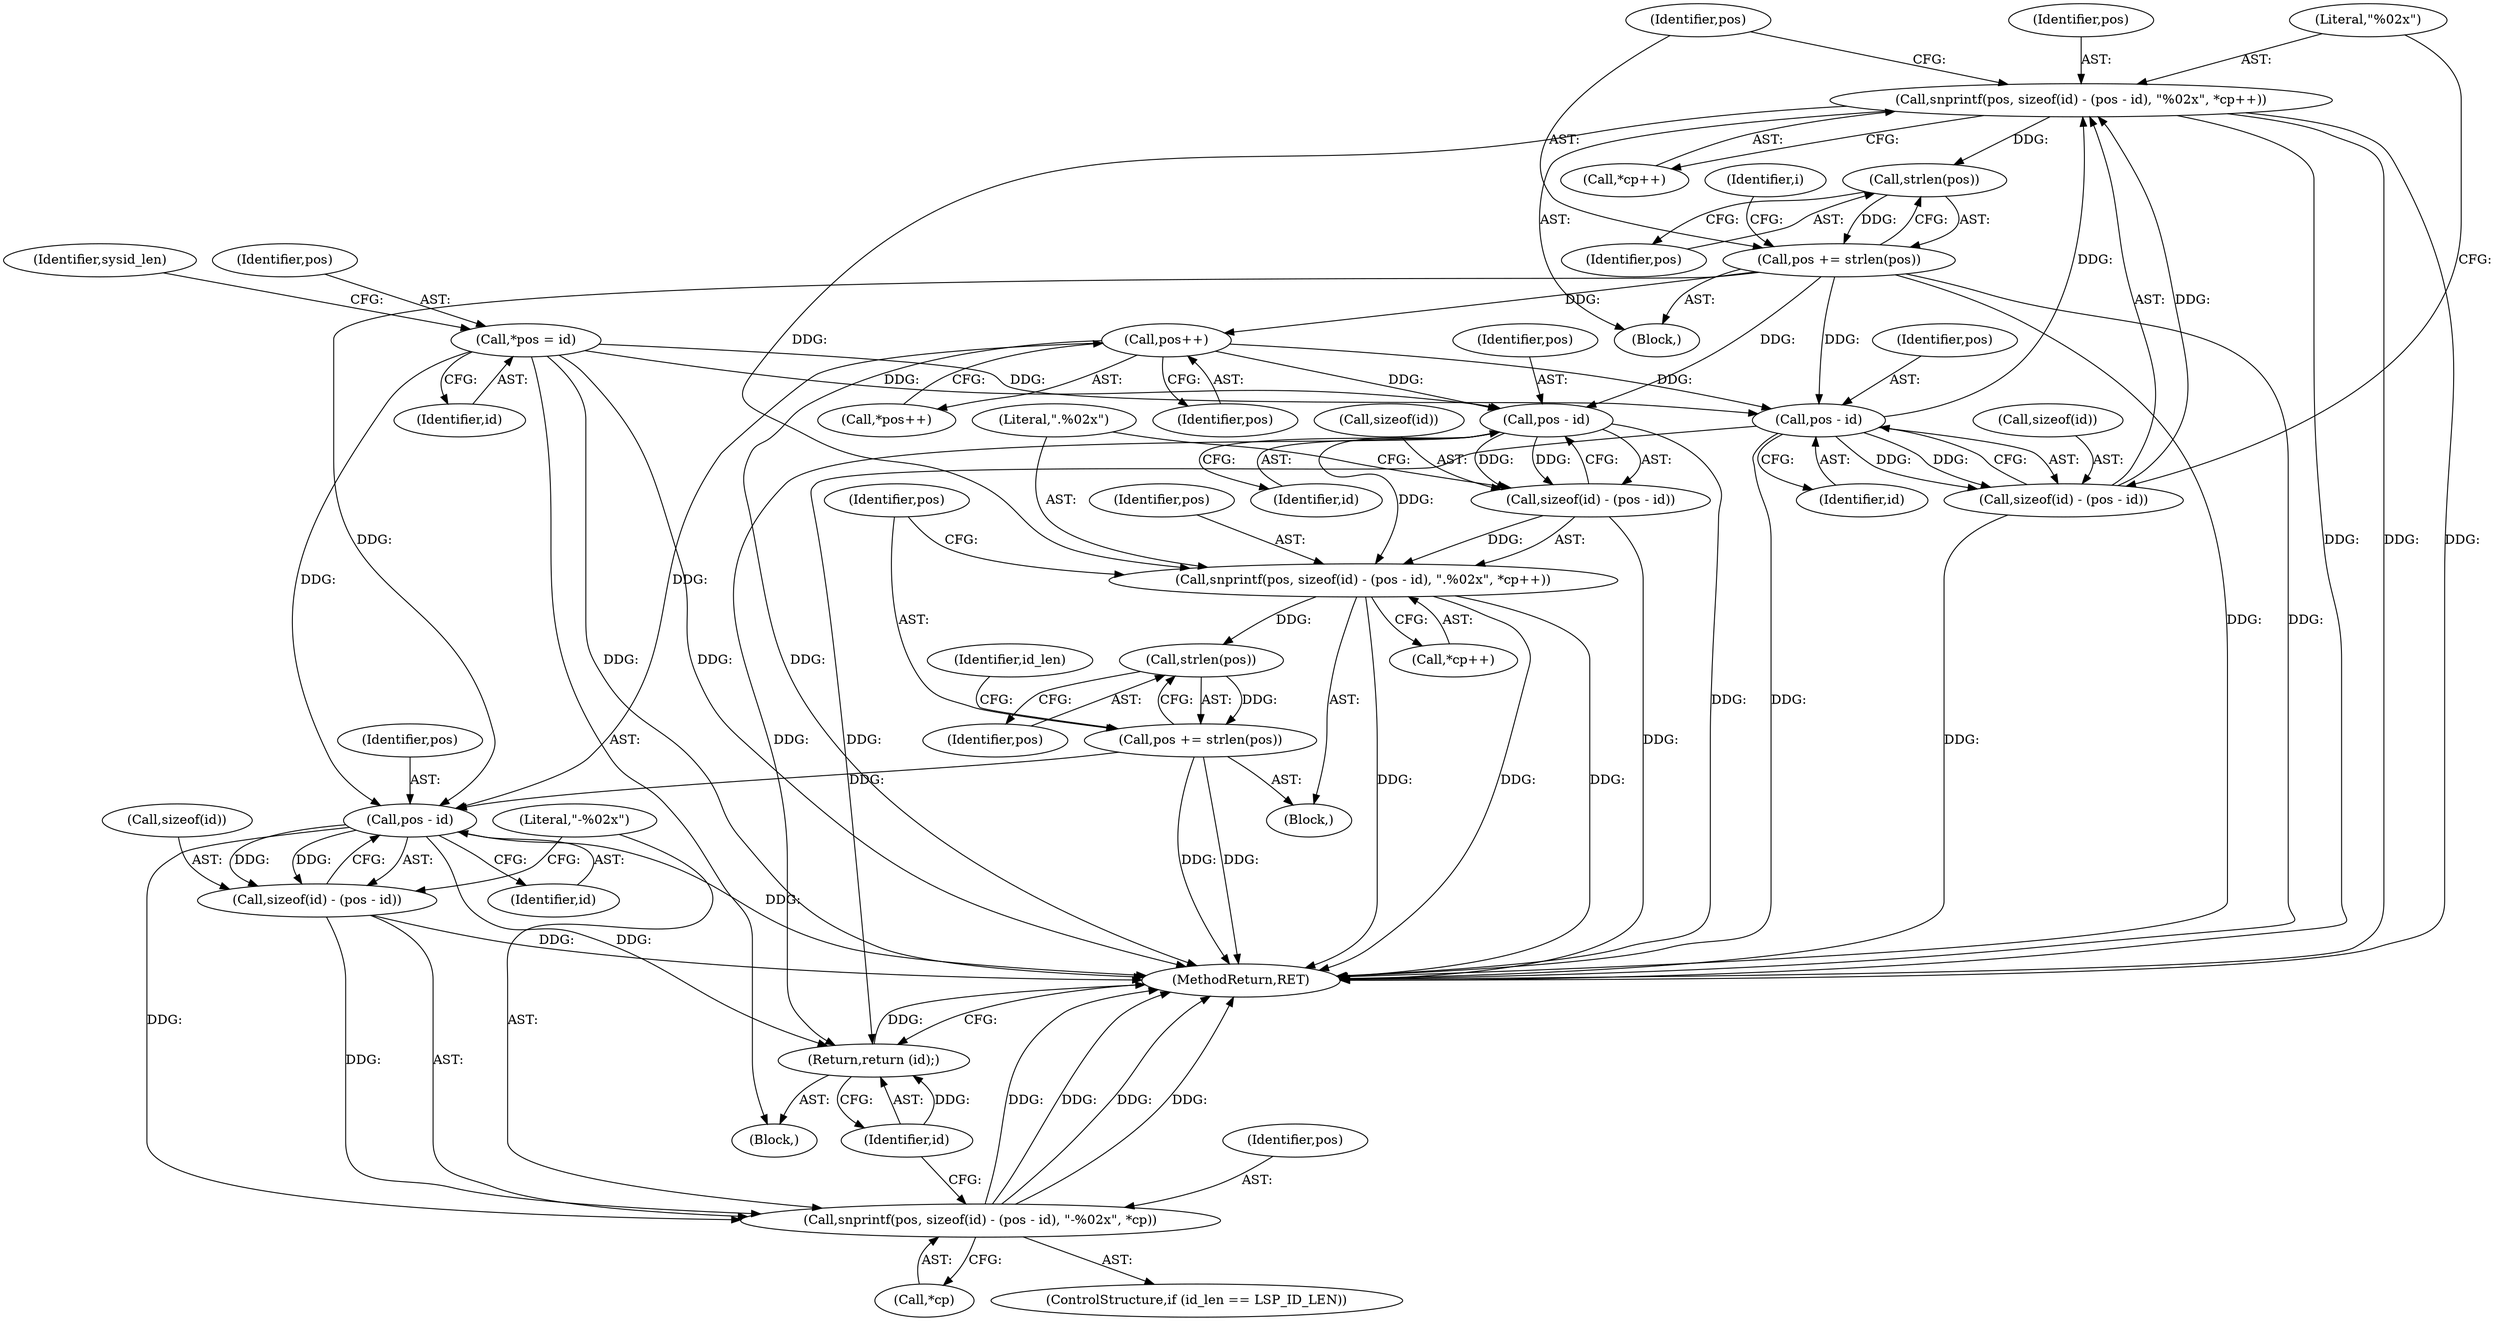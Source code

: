 digraph "0_tcpdump_571a6f33f47e7a2394fa08f925e534135c29cf1e@API" {
"1000131" [label="(Call,snprintf(pos, sizeof(id) - (pos - id), \"%02x\", *cp++))"];
"1000136" [label="(Call,pos - id)"];
"1000107" [label="(Call,*pos = id)"];
"1000157" [label="(Call,pos++)"];
"1000143" [label="(Call,pos += strlen(pos))"];
"1000145" [label="(Call,strlen(pos))"];
"1000131" [label="(Call,snprintf(pos, sizeof(id) - (pos - id), \"%02x\", *cp++))"];
"1000133" [label="(Call,sizeof(id) - (pos - id))"];
"1000165" [label="(Call,snprintf(pos, sizeof(id) - (pos - id), \".%02x\", *cp++))"];
"1000179" [label="(Call,strlen(pos))"];
"1000177" [label="(Call,pos += strlen(pos))"];
"1000190" [label="(Call,pos - id)"];
"1000185" [label="(Call,snprintf(pos, sizeof(id) - (pos - id), \"-%02x\", *cp))"];
"1000187" [label="(Call,sizeof(id) - (pos - id))"];
"1000196" [label="(Return,return (id);)"];
"1000170" [label="(Call,pos - id)"];
"1000167" [label="(Call,sizeof(id) - (pos - id))"];
"1000139" [label="(Literal,\"%02x\")"];
"1000166" [label="(Identifier,pos)"];
"1000197" [label="(Identifier,id)"];
"1000188" [label="(Call,sizeof(id))"];
"1000198" [label="(MethodReturn,RET)"];
"1000196" [label="(Return,return (id);)"];
"1000191" [label="(Identifier,pos)"];
"1000186" [label="(Identifier,pos)"];
"1000177" [label="(Call,pos += strlen(pos))"];
"1000137" [label="(Identifier,pos)"];
"1000143" [label="(Call,pos += strlen(pos))"];
"1000130" [label="(Block,)"];
"1000167" [label="(Call,sizeof(id) - (pos - id))"];
"1000194" [label="(Call,*cp)"];
"1000180" [label="(Identifier,pos)"];
"1000157" [label="(Call,pos++)"];
"1000109" [label="(Identifier,id)"];
"1000171" [label="(Identifier,pos)"];
"1000140" [label="(Call,*cp++)"];
"1000165" [label="(Call,snprintf(pos, sizeof(id) - (pos - id), \".%02x\", *cp++))"];
"1000190" [label="(Call,pos - id)"];
"1000156" [label="(Call,*pos++)"];
"1000164" [label="(Block,)"];
"1000136" [label="(Call,pos - id)"];
"1000138" [label="(Identifier,id)"];
"1000108" [label="(Identifier,pos)"];
"1000146" [label="(Identifier,pos)"];
"1000183" [label="(Identifier,id_len)"];
"1000178" [label="(Identifier,pos)"];
"1000133" [label="(Call,sizeof(id) - (pos - id))"];
"1000131" [label="(Call,snprintf(pos, sizeof(id) - (pos - id), \"%02x\", *cp++))"];
"1000107" [label="(Call,*pos = id)"];
"1000187" [label="(Call,sizeof(id) - (pos - id))"];
"1000112" [label="(Identifier,sysid_len)"];
"1000168" [label="(Call,sizeof(id))"];
"1000103" [label="(Block,)"];
"1000179" [label="(Call,strlen(pos))"];
"1000134" [label="(Call,sizeof(id))"];
"1000192" [label="(Identifier,id)"];
"1000132" [label="(Identifier,pos)"];
"1000170" [label="(Call,pos - id)"];
"1000174" [label="(Call,*cp++)"];
"1000145" [label="(Call,strlen(pos))"];
"1000173" [label="(Literal,\".%02x\")"];
"1000150" [label="(Identifier,i)"];
"1000158" [label="(Identifier,pos)"];
"1000185" [label="(Call,snprintf(pos, sizeof(id) - (pos - id), \"-%02x\", *cp))"];
"1000172" [label="(Identifier,id)"];
"1000193" [label="(Literal,\"-%02x\")"];
"1000181" [label="(ControlStructure,if (id_len == LSP_ID_LEN))"];
"1000144" [label="(Identifier,pos)"];
"1000131" -> "1000130"  [label="AST: "];
"1000131" -> "1000140"  [label="CFG: "];
"1000132" -> "1000131"  [label="AST: "];
"1000133" -> "1000131"  [label="AST: "];
"1000139" -> "1000131"  [label="AST: "];
"1000140" -> "1000131"  [label="AST: "];
"1000144" -> "1000131"  [label="CFG: "];
"1000131" -> "1000198"  [label="DDG: "];
"1000131" -> "1000198"  [label="DDG: "];
"1000131" -> "1000198"  [label="DDG: "];
"1000136" -> "1000131"  [label="DDG: "];
"1000133" -> "1000131"  [label="DDG: "];
"1000131" -> "1000145"  [label="DDG: "];
"1000131" -> "1000165"  [label="DDG: "];
"1000136" -> "1000133"  [label="AST: "];
"1000136" -> "1000138"  [label="CFG: "];
"1000137" -> "1000136"  [label="AST: "];
"1000138" -> "1000136"  [label="AST: "];
"1000133" -> "1000136"  [label="CFG: "];
"1000136" -> "1000198"  [label="DDG: "];
"1000136" -> "1000133"  [label="DDG: "];
"1000136" -> "1000133"  [label="DDG: "];
"1000107" -> "1000136"  [label="DDG: "];
"1000157" -> "1000136"  [label="DDG: "];
"1000143" -> "1000136"  [label="DDG: "];
"1000136" -> "1000196"  [label="DDG: "];
"1000107" -> "1000103"  [label="AST: "];
"1000107" -> "1000109"  [label="CFG: "];
"1000108" -> "1000107"  [label="AST: "];
"1000109" -> "1000107"  [label="AST: "];
"1000112" -> "1000107"  [label="CFG: "];
"1000107" -> "1000198"  [label="DDG: "];
"1000107" -> "1000198"  [label="DDG: "];
"1000107" -> "1000170"  [label="DDG: "];
"1000107" -> "1000190"  [label="DDG: "];
"1000157" -> "1000156"  [label="AST: "];
"1000157" -> "1000158"  [label="CFG: "];
"1000158" -> "1000157"  [label="AST: "];
"1000156" -> "1000157"  [label="CFG: "];
"1000157" -> "1000198"  [label="DDG: "];
"1000143" -> "1000157"  [label="DDG: "];
"1000157" -> "1000170"  [label="DDG: "];
"1000157" -> "1000190"  [label="DDG: "];
"1000143" -> "1000130"  [label="AST: "];
"1000143" -> "1000145"  [label="CFG: "];
"1000144" -> "1000143"  [label="AST: "];
"1000145" -> "1000143"  [label="AST: "];
"1000150" -> "1000143"  [label="CFG: "];
"1000143" -> "1000198"  [label="DDG: "];
"1000143" -> "1000198"  [label="DDG: "];
"1000145" -> "1000143"  [label="DDG: "];
"1000143" -> "1000170"  [label="DDG: "];
"1000143" -> "1000190"  [label="DDG: "];
"1000145" -> "1000146"  [label="CFG: "];
"1000146" -> "1000145"  [label="AST: "];
"1000134" -> "1000133"  [label="AST: "];
"1000139" -> "1000133"  [label="CFG: "];
"1000133" -> "1000198"  [label="DDG: "];
"1000165" -> "1000164"  [label="AST: "];
"1000165" -> "1000174"  [label="CFG: "];
"1000166" -> "1000165"  [label="AST: "];
"1000167" -> "1000165"  [label="AST: "];
"1000173" -> "1000165"  [label="AST: "];
"1000174" -> "1000165"  [label="AST: "];
"1000178" -> "1000165"  [label="CFG: "];
"1000165" -> "1000198"  [label="DDG: "];
"1000165" -> "1000198"  [label="DDG: "];
"1000165" -> "1000198"  [label="DDG: "];
"1000170" -> "1000165"  [label="DDG: "];
"1000167" -> "1000165"  [label="DDG: "];
"1000165" -> "1000179"  [label="DDG: "];
"1000179" -> "1000177"  [label="AST: "];
"1000179" -> "1000180"  [label="CFG: "];
"1000180" -> "1000179"  [label="AST: "];
"1000177" -> "1000179"  [label="CFG: "];
"1000179" -> "1000177"  [label="DDG: "];
"1000177" -> "1000164"  [label="AST: "];
"1000178" -> "1000177"  [label="AST: "];
"1000183" -> "1000177"  [label="CFG: "];
"1000177" -> "1000198"  [label="DDG: "];
"1000177" -> "1000198"  [label="DDG: "];
"1000177" -> "1000190"  [label="DDG: "];
"1000190" -> "1000187"  [label="AST: "];
"1000190" -> "1000192"  [label="CFG: "];
"1000191" -> "1000190"  [label="AST: "];
"1000192" -> "1000190"  [label="AST: "];
"1000187" -> "1000190"  [label="CFG: "];
"1000190" -> "1000198"  [label="DDG: "];
"1000190" -> "1000185"  [label="DDG: "];
"1000190" -> "1000187"  [label="DDG: "];
"1000190" -> "1000187"  [label="DDG: "];
"1000190" -> "1000196"  [label="DDG: "];
"1000185" -> "1000181"  [label="AST: "];
"1000185" -> "1000194"  [label="CFG: "];
"1000186" -> "1000185"  [label="AST: "];
"1000187" -> "1000185"  [label="AST: "];
"1000193" -> "1000185"  [label="AST: "];
"1000194" -> "1000185"  [label="AST: "];
"1000197" -> "1000185"  [label="CFG: "];
"1000185" -> "1000198"  [label="DDG: "];
"1000185" -> "1000198"  [label="DDG: "];
"1000185" -> "1000198"  [label="DDG: "];
"1000185" -> "1000198"  [label="DDG: "];
"1000187" -> "1000185"  [label="DDG: "];
"1000188" -> "1000187"  [label="AST: "];
"1000193" -> "1000187"  [label="CFG: "];
"1000187" -> "1000198"  [label="DDG: "];
"1000196" -> "1000103"  [label="AST: "];
"1000196" -> "1000197"  [label="CFG: "];
"1000197" -> "1000196"  [label="AST: "];
"1000198" -> "1000196"  [label="CFG: "];
"1000196" -> "1000198"  [label="DDG: "];
"1000197" -> "1000196"  [label="DDG: "];
"1000170" -> "1000196"  [label="DDG: "];
"1000170" -> "1000167"  [label="AST: "];
"1000170" -> "1000172"  [label="CFG: "];
"1000171" -> "1000170"  [label="AST: "];
"1000172" -> "1000170"  [label="AST: "];
"1000167" -> "1000170"  [label="CFG: "];
"1000170" -> "1000198"  [label="DDG: "];
"1000170" -> "1000167"  [label="DDG: "];
"1000170" -> "1000167"  [label="DDG: "];
"1000168" -> "1000167"  [label="AST: "];
"1000173" -> "1000167"  [label="CFG: "];
"1000167" -> "1000198"  [label="DDG: "];
}
